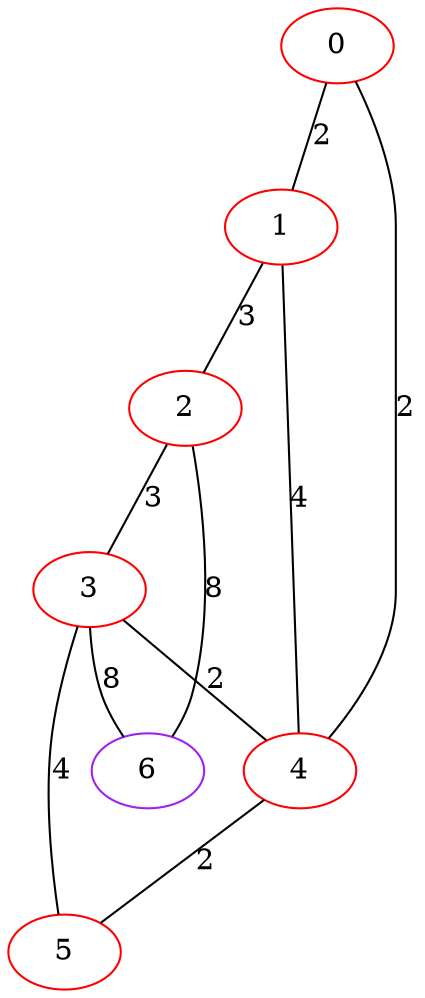 graph "" {
0 [color=red, weight=1];
1 [color=red, weight=1];
2 [color=red, weight=1];
3 [color=red, weight=1];
4 [color=red, weight=1];
5 [color=red, weight=1];
6 [color=purple, weight=4];
0 -- 1  [key=0, label=2];
0 -- 4  [key=0, label=2];
1 -- 2  [key=0, label=3];
1 -- 4  [key=0, label=4];
2 -- 3  [key=0, label=3];
2 -- 6  [key=0, label=8];
3 -- 4  [key=0, label=2];
3 -- 5  [key=0, label=4];
3 -- 6  [key=0, label=8];
4 -- 5  [key=0, label=2];
}
